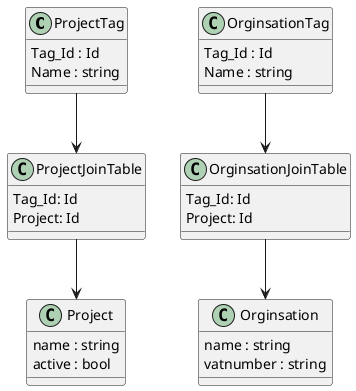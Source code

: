 @startuml
class ProjectTag
{
  Tag_Id : Id
  Name : string
}

class OrginsationTag
{
  Tag_Id : Id
  Name : string
}

class ProjectJoinTable
{
  Tag_Id: Id
  Project: Id
}

class OrginsationJoinTable
{
  Tag_Id: Id
  Project: Id
}

class Orginsation
{
  name : string
  vatnumber : string
}
class Project
{
 name : string
 active : bool
}

ProjectTag --> ProjectJoinTable
ProjectJoinTable --> Project

OrginsationTag --> OrginsationJoinTable
OrginsationJoinTable --> Orginsation

@enduml